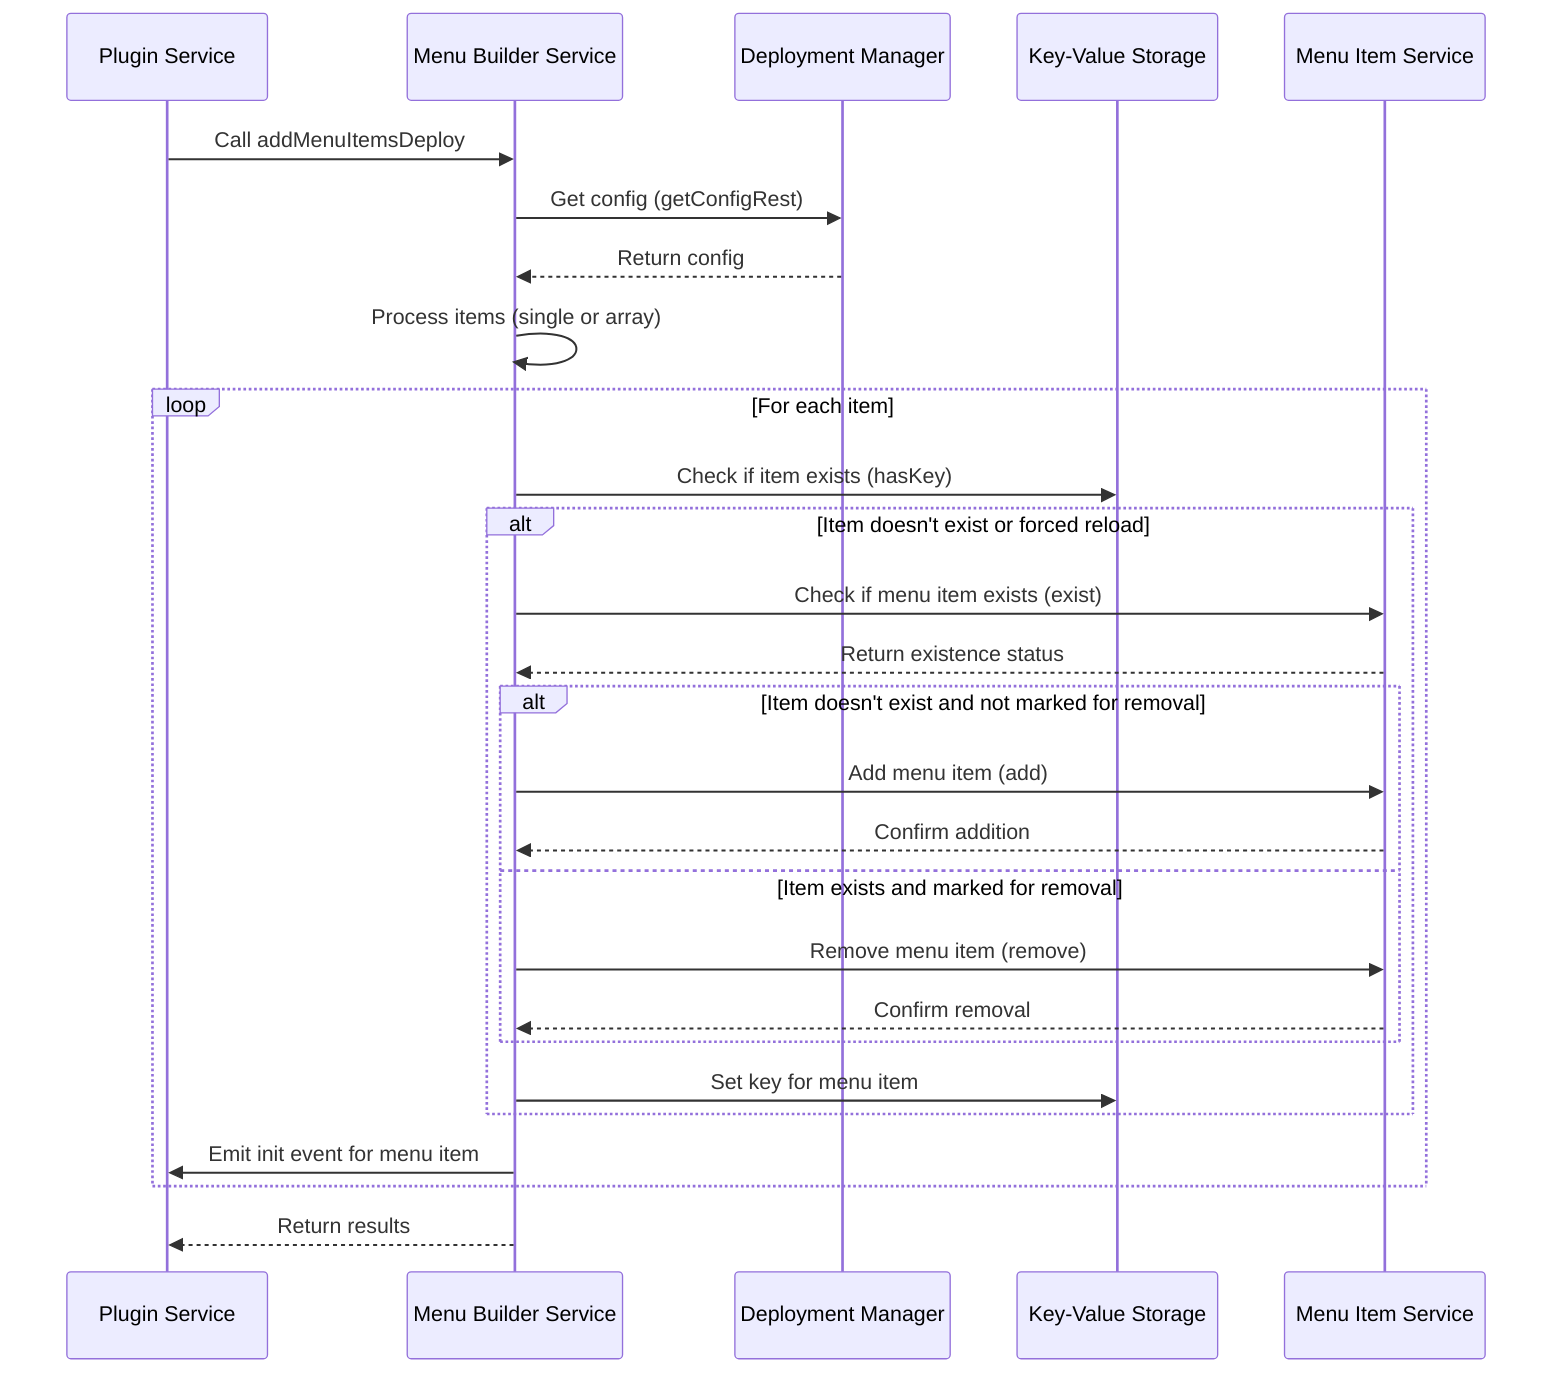 sequenceDiagram
    participant Plugin as Plugin Service
    participant MenuBuilder as Menu Builder Service
    participant DeploymentManager as Deployment Manager
    participant KeyValue as Key-Value Storage
    participant MenuItemService as Menu Item Service

    Plugin->>MenuBuilder: Call addMenuItemsDeploy
    MenuBuilder->>DeploymentManager: Get config (getConfigRest)
    DeploymentManager-->>MenuBuilder: Return config
    MenuBuilder->>MenuBuilder: Process items (single or array)
    loop For each item
        MenuBuilder->>KeyValue: Check if item exists (hasKey)
        alt Item doesn't exist or forced reload
            MenuBuilder->>MenuItemService: Check if menu item exists (exist)
            MenuItemService-->>MenuBuilder: Return existence status
            alt Item doesn't exist and not marked for removal
                MenuBuilder->>MenuItemService: Add menu item (add)
                MenuItemService-->>MenuBuilder: Confirm addition
            else Item exists and marked for removal
                MenuBuilder->>MenuItemService: Remove menu item (remove)
                MenuItemService-->>MenuBuilder: Confirm removal
            end
            MenuBuilder->>KeyValue: Set key for menu item
        end
        MenuBuilder->>Plugin: Emit init event for menu item
    end
    MenuBuilder-->>Plugin: Return results